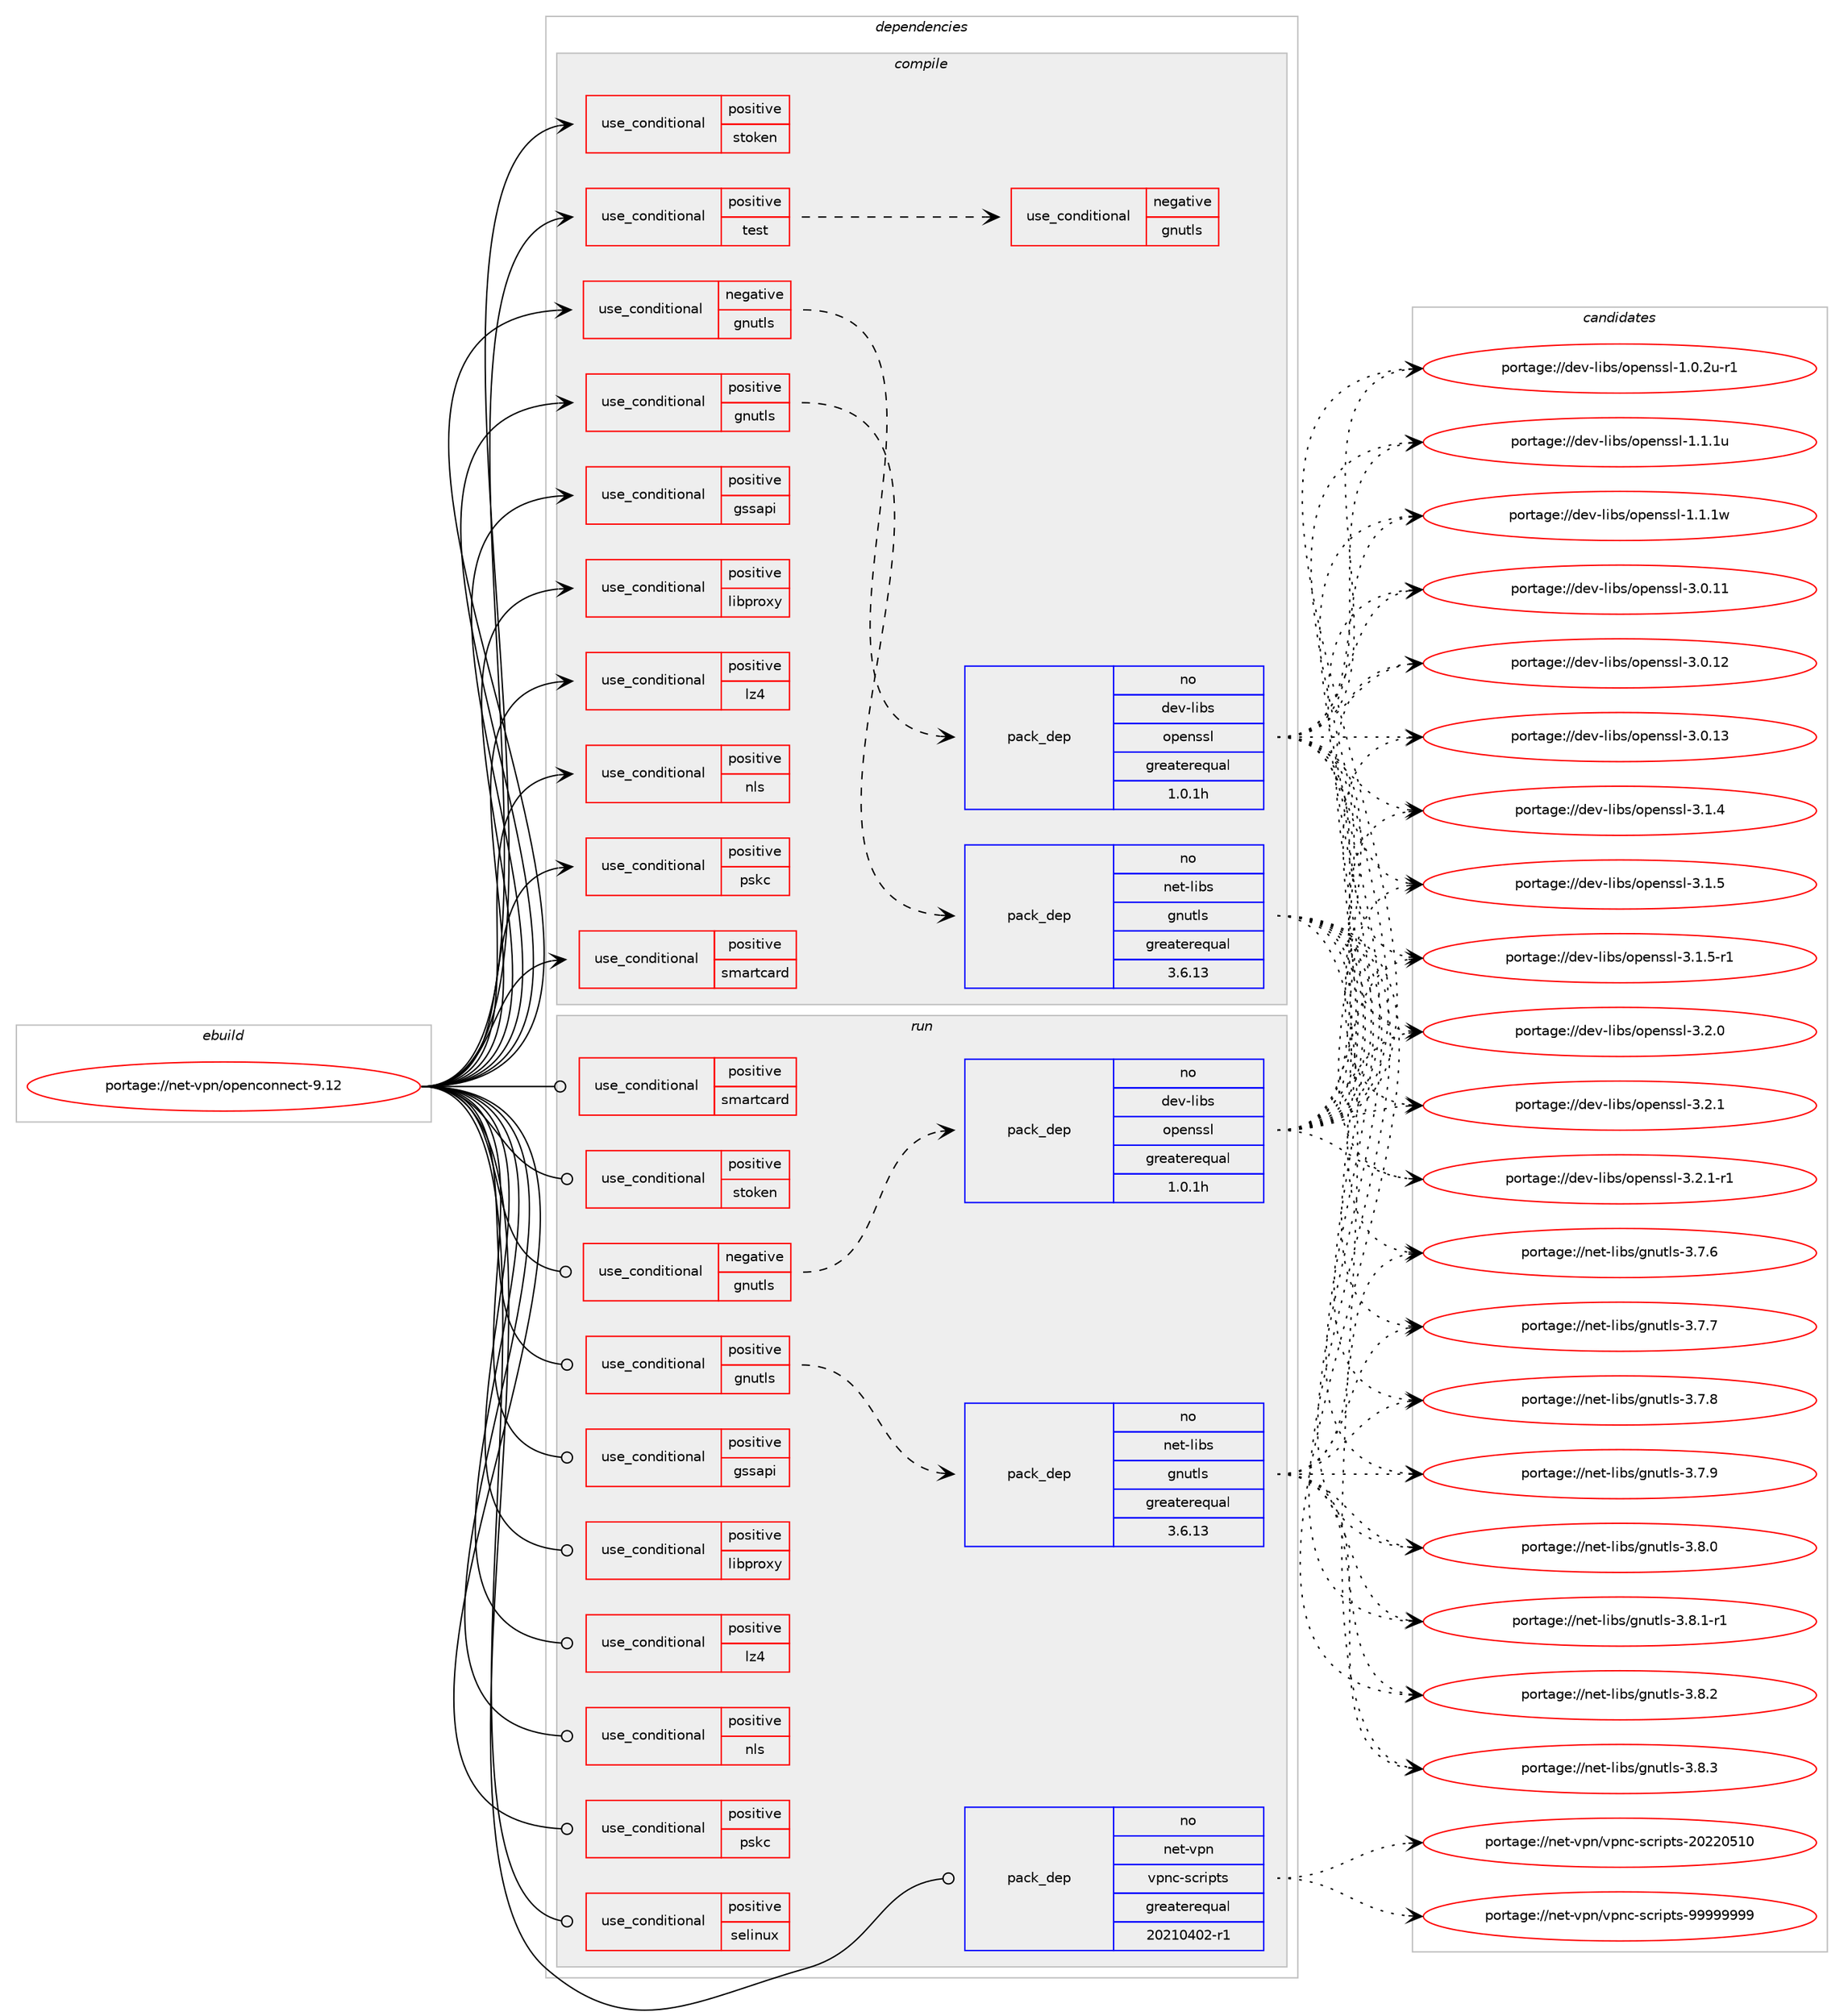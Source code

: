 digraph prolog {

# *************
# Graph options
# *************

newrank=true;
concentrate=true;
compound=true;
graph [rankdir=LR,fontname=Helvetica,fontsize=10,ranksep=1.5];#, ranksep=2.5, nodesep=0.2];
edge  [arrowhead=vee];
node  [fontname=Helvetica,fontsize=10];

# **********
# The ebuild
# **********

subgraph cluster_leftcol {
color=gray;
rank=same;
label=<<i>ebuild</i>>;
id [label="portage://net-vpn/openconnect-9.12", color=red, width=4, href="../net-vpn/openconnect-9.12.svg"];
}

# ****************
# The dependencies
# ****************

subgraph cluster_midcol {
color=gray;
label=<<i>dependencies</i>>;
subgraph cluster_compile {
fillcolor="#eeeeee";
style=filled;
label=<<i>compile</i>>;
subgraph cond8085 {
dependency12100 [label=<<TABLE BORDER="0" CELLBORDER="1" CELLSPACING="0" CELLPADDING="4"><TR><TD ROWSPAN="3" CELLPADDING="10">use_conditional</TD></TR><TR><TD>negative</TD></TR><TR><TD>gnutls</TD></TR></TABLE>>, shape=none, color=red];
subgraph pack3897 {
dependency12101 [label=<<TABLE BORDER="0" CELLBORDER="1" CELLSPACING="0" CELLPADDING="4" WIDTH="220"><TR><TD ROWSPAN="6" CELLPADDING="30">pack_dep</TD></TR><TR><TD WIDTH="110">no</TD></TR><TR><TD>dev-libs</TD></TR><TR><TD>openssl</TD></TR><TR><TD>greaterequal</TD></TR><TR><TD>1.0.1h</TD></TR></TABLE>>, shape=none, color=blue];
}
dependency12100:e -> dependency12101:w [weight=20,style="dashed",arrowhead="vee"];
# *** BEGIN UNKNOWN DEPENDENCY TYPE (TODO) ***
# dependency12100 -> package_dependency(portage://net-vpn/openconnect-9.12,install,no,dev-libs,libp11,none,[,,],[],[])
# *** END UNKNOWN DEPENDENCY TYPE (TODO) ***

}
id:e -> dependency12100:w [weight=20,style="solid",arrowhead="vee"];
subgraph cond8086 {
dependency12102 [label=<<TABLE BORDER="0" CELLBORDER="1" CELLSPACING="0" CELLPADDING="4"><TR><TD ROWSPAN="3" CELLPADDING="10">use_conditional</TD></TR><TR><TD>positive</TD></TR><TR><TD>gnutls</TD></TR></TABLE>>, shape=none, color=red];
# *** BEGIN UNKNOWN DEPENDENCY TYPE (TODO) ***
# dependency12102 -> package_dependency(portage://net-vpn/openconnect-9.12,install,no,app-crypt,trousers,none,[,,],[],[])
# *** END UNKNOWN DEPENDENCY TYPE (TODO) ***

# *** BEGIN UNKNOWN DEPENDENCY TYPE (TODO) ***
# dependency12102 -> package_dependency(portage://net-vpn/openconnect-9.12,install,no,app-misc,ca-certificates,none,[,,],[],[])
# *** END UNKNOWN DEPENDENCY TYPE (TODO) ***

# *** BEGIN UNKNOWN DEPENDENCY TYPE (TODO) ***
# dependency12102 -> package_dependency(portage://net-vpn/openconnect-9.12,install,no,dev-libs,nettle,none,[,,],[],[])
# *** END UNKNOWN DEPENDENCY TYPE (TODO) ***

subgraph pack3898 {
dependency12103 [label=<<TABLE BORDER="0" CELLBORDER="1" CELLSPACING="0" CELLPADDING="4" WIDTH="220"><TR><TD ROWSPAN="6" CELLPADDING="30">pack_dep</TD></TR><TR><TD WIDTH="110">no</TD></TR><TR><TD>net-libs</TD></TR><TR><TD>gnutls</TD></TR><TR><TD>greaterequal</TD></TR><TR><TD>3.6.13</TD></TR></TABLE>>, shape=none, color=blue];
}
dependency12102:e -> dependency12103:w [weight=20,style="dashed",arrowhead="vee"];
# *** BEGIN UNKNOWN DEPENDENCY TYPE (TODO) ***
# dependency12102 -> package_dependency(portage://net-vpn/openconnect-9.12,install,no,dev-libs,libtasn1,none,[,,],[slot(0),equal],[])
# *** END UNKNOWN DEPENDENCY TYPE (TODO) ***

# *** BEGIN UNKNOWN DEPENDENCY TYPE (TODO) ***
# dependency12102 -> package_dependency(portage://net-vpn/openconnect-9.12,install,no,app-crypt,tpm2-tss,none,[,,],any_same_slot,[])
# *** END UNKNOWN DEPENDENCY TYPE (TODO) ***

}
id:e -> dependency12102:w [weight=20,style="solid",arrowhead="vee"];
subgraph cond8087 {
dependency12104 [label=<<TABLE BORDER="0" CELLBORDER="1" CELLSPACING="0" CELLPADDING="4"><TR><TD ROWSPAN="3" CELLPADDING="10">use_conditional</TD></TR><TR><TD>positive</TD></TR><TR><TD>gssapi</TD></TR></TABLE>>, shape=none, color=red];
# *** BEGIN UNKNOWN DEPENDENCY TYPE (TODO) ***
# dependency12104 -> package_dependency(portage://net-vpn/openconnect-9.12,install,no,virtual,krb5,none,[,,],[],[])
# *** END UNKNOWN DEPENDENCY TYPE (TODO) ***

}
id:e -> dependency12104:w [weight=20,style="solid",arrowhead="vee"];
subgraph cond8088 {
dependency12105 [label=<<TABLE BORDER="0" CELLBORDER="1" CELLSPACING="0" CELLPADDING="4"><TR><TD ROWSPAN="3" CELLPADDING="10">use_conditional</TD></TR><TR><TD>positive</TD></TR><TR><TD>libproxy</TD></TR></TABLE>>, shape=none, color=red];
# *** BEGIN UNKNOWN DEPENDENCY TYPE (TODO) ***
# dependency12105 -> package_dependency(portage://net-vpn/openconnect-9.12,install,no,net-libs,libproxy,none,[,,],[],[])
# *** END UNKNOWN DEPENDENCY TYPE (TODO) ***

}
id:e -> dependency12105:w [weight=20,style="solid",arrowhead="vee"];
subgraph cond8089 {
dependency12106 [label=<<TABLE BORDER="0" CELLBORDER="1" CELLSPACING="0" CELLPADDING="4"><TR><TD ROWSPAN="3" CELLPADDING="10">use_conditional</TD></TR><TR><TD>positive</TD></TR><TR><TD>lz4</TD></TR></TABLE>>, shape=none, color=red];
# *** BEGIN UNKNOWN DEPENDENCY TYPE (TODO) ***
# dependency12106 -> package_dependency(portage://net-vpn/openconnect-9.12,install,no,app-arch,lz4,none,[,,],any_same_slot,[])
# *** END UNKNOWN DEPENDENCY TYPE (TODO) ***

}
id:e -> dependency12106:w [weight=20,style="solid",arrowhead="vee"];
subgraph cond8090 {
dependency12107 [label=<<TABLE BORDER="0" CELLBORDER="1" CELLSPACING="0" CELLPADDING="4"><TR><TD ROWSPAN="3" CELLPADDING="10">use_conditional</TD></TR><TR><TD>positive</TD></TR><TR><TD>nls</TD></TR></TABLE>>, shape=none, color=red];
# *** BEGIN UNKNOWN DEPENDENCY TYPE (TODO) ***
# dependency12107 -> package_dependency(portage://net-vpn/openconnect-9.12,install,no,virtual,libintl,none,[,,],[],[])
# *** END UNKNOWN DEPENDENCY TYPE (TODO) ***

}
id:e -> dependency12107:w [weight=20,style="solid",arrowhead="vee"];
subgraph cond8091 {
dependency12108 [label=<<TABLE BORDER="0" CELLBORDER="1" CELLSPACING="0" CELLPADDING="4"><TR><TD ROWSPAN="3" CELLPADDING="10">use_conditional</TD></TR><TR><TD>positive</TD></TR><TR><TD>pskc</TD></TR></TABLE>>, shape=none, color=red];
# *** BEGIN UNKNOWN DEPENDENCY TYPE (TODO) ***
# dependency12108 -> package_dependency(portage://net-vpn/openconnect-9.12,install,no,sys-auth,oath-toolkit,none,[,,],[],[use(enable(pskc),positive)])
# *** END UNKNOWN DEPENDENCY TYPE (TODO) ***

}
id:e -> dependency12108:w [weight=20,style="solid",arrowhead="vee"];
subgraph cond8092 {
dependency12109 [label=<<TABLE BORDER="0" CELLBORDER="1" CELLSPACING="0" CELLPADDING="4"><TR><TD ROWSPAN="3" CELLPADDING="10">use_conditional</TD></TR><TR><TD>positive</TD></TR><TR><TD>smartcard</TD></TR></TABLE>>, shape=none, color=red];
# *** BEGIN UNKNOWN DEPENDENCY TYPE (TODO) ***
# dependency12109 -> package_dependency(portage://net-vpn/openconnect-9.12,install,no,sys-apps,pcsc-lite,none,[,,],[slot(0),equal],[])
# *** END UNKNOWN DEPENDENCY TYPE (TODO) ***

}
id:e -> dependency12109:w [weight=20,style="solid",arrowhead="vee"];
subgraph cond8093 {
dependency12110 [label=<<TABLE BORDER="0" CELLBORDER="1" CELLSPACING="0" CELLPADDING="4"><TR><TD ROWSPAN="3" CELLPADDING="10">use_conditional</TD></TR><TR><TD>positive</TD></TR><TR><TD>stoken</TD></TR></TABLE>>, shape=none, color=red];
# *** BEGIN UNKNOWN DEPENDENCY TYPE (TODO) ***
# dependency12110 -> package_dependency(portage://net-vpn/openconnect-9.12,install,no,app-crypt,stoken,none,[,,],[],[])
# *** END UNKNOWN DEPENDENCY TYPE (TODO) ***

}
id:e -> dependency12110:w [weight=20,style="solid",arrowhead="vee"];
subgraph cond8094 {
dependency12111 [label=<<TABLE BORDER="0" CELLBORDER="1" CELLSPACING="0" CELLPADDING="4"><TR><TD ROWSPAN="3" CELLPADDING="10">use_conditional</TD></TR><TR><TD>positive</TD></TR><TR><TD>test</TD></TR></TABLE>>, shape=none, color=red];
# *** BEGIN UNKNOWN DEPENDENCY TYPE (TODO) ***
# dependency12111 -> package_dependency(portage://net-vpn/openconnect-9.12,install,no,net-libs,socket_wrapper,none,[,,],[],[])
# *** END UNKNOWN DEPENDENCY TYPE (TODO) ***

# *** BEGIN UNKNOWN DEPENDENCY TYPE (TODO) ***
# dependency12111 -> package_dependency(portage://net-vpn/openconnect-9.12,install,no,sys-libs,uid_wrapper,none,[,,],[],[])
# *** END UNKNOWN DEPENDENCY TYPE (TODO) ***

subgraph cond8095 {
dependency12112 [label=<<TABLE BORDER="0" CELLBORDER="1" CELLSPACING="0" CELLPADDING="4"><TR><TD ROWSPAN="3" CELLPADDING="10">use_conditional</TD></TR><TR><TD>negative</TD></TR><TR><TD>gnutls</TD></TR></TABLE>>, shape=none, color=red];
# *** BEGIN UNKNOWN DEPENDENCY TYPE (TODO) ***
# dependency12112 -> package_dependency(portage://net-vpn/openconnect-9.12,install,no,dev-libs,openssl,none,[,,],[slot(0)],[use(enable(weak-ssl-ciphers),negative)])
# *** END UNKNOWN DEPENDENCY TYPE (TODO) ***

}
dependency12111:e -> dependency12112:w [weight=20,style="dashed",arrowhead="vee"];
}
id:e -> dependency12111:w [weight=20,style="solid",arrowhead="vee"];
# *** BEGIN UNKNOWN DEPENDENCY TYPE (TODO) ***
# id -> package_dependency(portage://net-vpn/openconnect-9.12,install,no,app-crypt,p11-kit,none,[,,],[],[])
# *** END UNKNOWN DEPENDENCY TYPE (TODO) ***

# *** BEGIN UNKNOWN DEPENDENCY TYPE (TODO) ***
# id -> package_dependency(portage://net-vpn/openconnect-9.12,install,no,dev-libs,json-parser,none,[,,],[slot(0),equal],[])
# *** END UNKNOWN DEPENDENCY TYPE (TODO) ***

# *** BEGIN UNKNOWN DEPENDENCY TYPE (TODO) ***
# id -> package_dependency(portage://net-vpn/openconnect-9.12,install,no,dev-libs,libxml2,none,[,,],[],[])
# *** END UNKNOWN DEPENDENCY TYPE (TODO) ***

# *** BEGIN UNKNOWN DEPENDENCY TYPE (TODO) ***
# id -> package_dependency(portage://net-vpn/openconnect-9.12,install,no,sys-libs,zlib,none,[,,],[],[])
# *** END UNKNOWN DEPENDENCY TYPE (TODO) ***

}
subgraph cluster_compileandrun {
fillcolor="#eeeeee";
style=filled;
label=<<i>compile and run</i>>;
}
subgraph cluster_run {
fillcolor="#eeeeee";
style=filled;
label=<<i>run</i>>;
subgraph cond8096 {
dependency12113 [label=<<TABLE BORDER="0" CELLBORDER="1" CELLSPACING="0" CELLPADDING="4"><TR><TD ROWSPAN="3" CELLPADDING="10">use_conditional</TD></TR><TR><TD>negative</TD></TR><TR><TD>gnutls</TD></TR></TABLE>>, shape=none, color=red];
subgraph pack3899 {
dependency12114 [label=<<TABLE BORDER="0" CELLBORDER="1" CELLSPACING="0" CELLPADDING="4" WIDTH="220"><TR><TD ROWSPAN="6" CELLPADDING="30">pack_dep</TD></TR><TR><TD WIDTH="110">no</TD></TR><TR><TD>dev-libs</TD></TR><TR><TD>openssl</TD></TR><TR><TD>greaterequal</TD></TR><TR><TD>1.0.1h</TD></TR></TABLE>>, shape=none, color=blue];
}
dependency12113:e -> dependency12114:w [weight=20,style="dashed",arrowhead="vee"];
# *** BEGIN UNKNOWN DEPENDENCY TYPE (TODO) ***
# dependency12113 -> package_dependency(portage://net-vpn/openconnect-9.12,run,no,dev-libs,libp11,none,[,,],[],[])
# *** END UNKNOWN DEPENDENCY TYPE (TODO) ***

}
id:e -> dependency12113:w [weight=20,style="solid",arrowhead="odot"];
subgraph cond8097 {
dependency12115 [label=<<TABLE BORDER="0" CELLBORDER="1" CELLSPACING="0" CELLPADDING="4"><TR><TD ROWSPAN="3" CELLPADDING="10">use_conditional</TD></TR><TR><TD>positive</TD></TR><TR><TD>gnutls</TD></TR></TABLE>>, shape=none, color=red];
# *** BEGIN UNKNOWN DEPENDENCY TYPE (TODO) ***
# dependency12115 -> package_dependency(portage://net-vpn/openconnect-9.12,run,no,app-crypt,trousers,none,[,,],[],[])
# *** END UNKNOWN DEPENDENCY TYPE (TODO) ***

# *** BEGIN UNKNOWN DEPENDENCY TYPE (TODO) ***
# dependency12115 -> package_dependency(portage://net-vpn/openconnect-9.12,run,no,app-misc,ca-certificates,none,[,,],[],[])
# *** END UNKNOWN DEPENDENCY TYPE (TODO) ***

# *** BEGIN UNKNOWN DEPENDENCY TYPE (TODO) ***
# dependency12115 -> package_dependency(portage://net-vpn/openconnect-9.12,run,no,dev-libs,nettle,none,[,,],[],[])
# *** END UNKNOWN DEPENDENCY TYPE (TODO) ***

subgraph pack3900 {
dependency12116 [label=<<TABLE BORDER="0" CELLBORDER="1" CELLSPACING="0" CELLPADDING="4" WIDTH="220"><TR><TD ROWSPAN="6" CELLPADDING="30">pack_dep</TD></TR><TR><TD WIDTH="110">no</TD></TR><TR><TD>net-libs</TD></TR><TR><TD>gnutls</TD></TR><TR><TD>greaterequal</TD></TR><TR><TD>3.6.13</TD></TR></TABLE>>, shape=none, color=blue];
}
dependency12115:e -> dependency12116:w [weight=20,style="dashed",arrowhead="vee"];
# *** BEGIN UNKNOWN DEPENDENCY TYPE (TODO) ***
# dependency12115 -> package_dependency(portage://net-vpn/openconnect-9.12,run,no,dev-libs,libtasn1,none,[,,],[slot(0),equal],[])
# *** END UNKNOWN DEPENDENCY TYPE (TODO) ***

# *** BEGIN UNKNOWN DEPENDENCY TYPE (TODO) ***
# dependency12115 -> package_dependency(portage://net-vpn/openconnect-9.12,run,no,app-crypt,tpm2-tss,none,[,,],any_same_slot,[])
# *** END UNKNOWN DEPENDENCY TYPE (TODO) ***

}
id:e -> dependency12115:w [weight=20,style="solid",arrowhead="odot"];
subgraph cond8098 {
dependency12117 [label=<<TABLE BORDER="0" CELLBORDER="1" CELLSPACING="0" CELLPADDING="4"><TR><TD ROWSPAN="3" CELLPADDING="10">use_conditional</TD></TR><TR><TD>positive</TD></TR><TR><TD>gssapi</TD></TR></TABLE>>, shape=none, color=red];
# *** BEGIN UNKNOWN DEPENDENCY TYPE (TODO) ***
# dependency12117 -> package_dependency(portage://net-vpn/openconnect-9.12,run,no,virtual,krb5,none,[,,],[],[])
# *** END UNKNOWN DEPENDENCY TYPE (TODO) ***

}
id:e -> dependency12117:w [weight=20,style="solid",arrowhead="odot"];
subgraph cond8099 {
dependency12118 [label=<<TABLE BORDER="0" CELLBORDER="1" CELLSPACING="0" CELLPADDING="4"><TR><TD ROWSPAN="3" CELLPADDING="10">use_conditional</TD></TR><TR><TD>positive</TD></TR><TR><TD>libproxy</TD></TR></TABLE>>, shape=none, color=red];
# *** BEGIN UNKNOWN DEPENDENCY TYPE (TODO) ***
# dependency12118 -> package_dependency(portage://net-vpn/openconnect-9.12,run,no,net-libs,libproxy,none,[,,],[],[])
# *** END UNKNOWN DEPENDENCY TYPE (TODO) ***

}
id:e -> dependency12118:w [weight=20,style="solid",arrowhead="odot"];
subgraph cond8100 {
dependency12119 [label=<<TABLE BORDER="0" CELLBORDER="1" CELLSPACING="0" CELLPADDING="4"><TR><TD ROWSPAN="3" CELLPADDING="10">use_conditional</TD></TR><TR><TD>positive</TD></TR><TR><TD>lz4</TD></TR></TABLE>>, shape=none, color=red];
# *** BEGIN UNKNOWN DEPENDENCY TYPE (TODO) ***
# dependency12119 -> package_dependency(portage://net-vpn/openconnect-9.12,run,no,app-arch,lz4,none,[,,],any_same_slot,[])
# *** END UNKNOWN DEPENDENCY TYPE (TODO) ***

}
id:e -> dependency12119:w [weight=20,style="solid",arrowhead="odot"];
subgraph cond8101 {
dependency12120 [label=<<TABLE BORDER="0" CELLBORDER="1" CELLSPACING="0" CELLPADDING="4"><TR><TD ROWSPAN="3" CELLPADDING="10">use_conditional</TD></TR><TR><TD>positive</TD></TR><TR><TD>nls</TD></TR></TABLE>>, shape=none, color=red];
# *** BEGIN UNKNOWN DEPENDENCY TYPE (TODO) ***
# dependency12120 -> package_dependency(portage://net-vpn/openconnect-9.12,run,no,virtual,libintl,none,[,,],[],[])
# *** END UNKNOWN DEPENDENCY TYPE (TODO) ***

}
id:e -> dependency12120:w [weight=20,style="solid",arrowhead="odot"];
subgraph cond8102 {
dependency12121 [label=<<TABLE BORDER="0" CELLBORDER="1" CELLSPACING="0" CELLPADDING="4"><TR><TD ROWSPAN="3" CELLPADDING="10">use_conditional</TD></TR><TR><TD>positive</TD></TR><TR><TD>pskc</TD></TR></TABLE>>, shape=none, color=red];
# *** BEGIN UNKNOWN DEPENDENCY TYPE (TODO) ***
# dependency12121 -> package_dependency(portage://net-vpn/openconnect-9.12,run,no,sys-auth,oath-toolkit,none,[,,],[],[use(enable(pskc),positive)])
# *** END UNKNOWN DEPENDENCY TYPE (TODO) ***

}
id:e -> dependency12121:w [weight=20,style="solid",arrowhead="odot"];
subgraph cond8103 {
dependency12122 [label=<<TABLE BORDER="0" CELLBORDER="1" CELLSPACING="0" CELLPADDING="4"><TR><TD ROWSPAN="3" CELLPADDING="10">use_conditional</TD></TR><TR><TD>positive</TD></TR><TR><TD>selinux</TD></TR></TABLE>>, shape=none, color=red];
# *** BEGIN UNKNOWN DEPENDENCY TYPE (TODO) ***
# dependency12122 -> package_dependency(portage://net-vpn/openconnect-9.12,run,no,sec-policy,selinux-vpn,none,[,,],[],[])
# *** END UNKNOWN DEPENDENCY TYPE (TODO) ***

}
id:e -> dependency12122:w [weight=20,style="solid",arrowhead="odot"];
subgraph cond8104 {
dependency12123 [label=<<TABLE BORDER="0" CELLBORDER="1" CELLSPACING="0" CELLPADDING="4"><TR><TD ROWSPAN="3" CELLPADDING="10">use_conditional</TD></TR><TR><TD>positive</TD></TR><TR><TD>smartcard</TD></TR></TABLE>>, shape=none, color=red];
# *** BEGIN UNKNOWN DEPENDENCY TYPE (TODO) ***
# dependency12123 -> package_dependency(portage://net-vpn/openconnect-9.12,run,no,sys-apps,pcsc-lite,none,[,,],[slot(0),equal],[])
# *** END UNKNOWN DEPENDENCY TYPE (TODO) ***

}
id:e -> dependency12123:w [weight=20,style="solid",arrowhead="odot"];
subgraph cond8105 {
dependency12124 [label=<<TABLE BORDER="0" CELLBORDER="1" CELLSPACING="0" CELLPADDING="4"><TR><TD ROWSPAN="3" CELLPADDING="10">use_conditional</TD></TR><TR><TD>positive</TD></TR><TR><TD>stoken</TD></TR></TABLE>>, shape=none, color=red];
# *** BEGIN UNKNOWN DEPENDENCY TYPE (TODO) ***
# dependency12124 -> package_dependency(portage://net-vpn/openconnect-9.12,run,no,app-crypt,stoken,none,[,,],[],[])
# *** END UNKNOWN DEPENDENCY TYPE (TODO) ***

}
id:e -> dependency12124:w [weight=20,style="solid",arrowhead="odot"];
# *** BEGIN UNKNOWN DEPENDENCY TYPE (TODO) ***
# id -> package_dependency(portage://net-vpn/openconnect-9.12,run,no,app-crypt,p11-kit,none,[,,],[],[])
# *** END UNKNOWN DEPENDENCY TYPE (TODO) ***

# *** BEGIN UNKNOWN DEPENDENCY TYPE (TODO) ***
# id -> package_dependency(portage://net-vpn/openconnect-9.12,run,no,dev-libs,json-parser,none,[,,],[slot(0),equal],[])
# *** END UNKNOWN DEPENDENCY TYPE (TODO) ***

# *** BEGIN UNKNOWN DEPENDENCY TYPE (TODO) ***
# id -> package_dependency(portage://net-vpn/openconnect-9.12,run,no,dev-libs,libxml2,none,[,,],[],[])
# *** END UNKNOWN DEPENDENCY TYPE (TODO) ***

subgraph pack3901 {
dependency12125 [label=<<TABLE BORDER="0" CELLBORDER="1" CELLSPACING="0" CELLPADDING="4" WIDTH="220"><TR><TD ROWSPAN="6" CELLPADDING="30">pack_dep</TD></TR><TR><TD WIDTH="110">no</TD></TR><TR><TD>net-vpn</TD></TR><TR><TD>vpnc-scripts</TD></TR><TR><TD>greaterequal</TD></TR><TR><TD>20210402-r1</TD></TR></TABLE>>, shape=none, color=blue];
}
id:e -> dependency12125:w [weight=20,style="solid",arrowhead="odot"];
# *** BEGIN UNKNOWN DEPENDENCY TYPE (TODO) ***
# id -> package_dependency(portage://net-vpn/openconnect-9.12,run,no,sys-apps,iproute2,none,[,,],[],[])
# *** END UNKNOWN DEPENDENCY TYPE (TODO) ***

# *** BEGIN UNKNOWN DEPENDENCY TYPE (TODO) ***
# id -> package_dependency(portage://net-vpn/openconnect-9.12,run,no,sys-libs,zlib,none,[,,],[],[])
# *** END UNKNOWN DEPENDENCY TYPE (TODO) ***

}
}

# **************
# The candidates
# **************

subgraph cluster_choices {
rank=same;
color=gray;
label=<<i>candidates</i>>;

subgraph choice3897 {
color=black;
nodesep=1;
choice1001011184510810598115471111121011101151151084549464846501174511449 [label="portage://dev-libs/openssl-1.0.2u-r1", color=red, width=4,href="../dev-libs/openssl-1.0.2u-r1.svg"];
choice100101118451081059811547111112101110115115108454946494649117 [label="portage://dev-libs/openssl-1.1.1u", color=red, width=4,href="../dev-libs/openssl-1.1.1u.svg"];
choice100101118451081059811547111112101110115115108454946494649119 [label="portage://dev-libs/openssl-1.1.1w", color=red, width=4,href="../dev-libs/openssl-1.1.1w.svg"];
choice10010111845108105981154711111210111011511510845514648464949 [label="portage://dev-libs/openssl-3.0.11", color=red, width=4,href="../dev-libs/openssl-3.0.11.svg"];
choice10010111845108105981154711111210111011511510845514648464950 [label="portage://dev-libs/openssl-3.0.12", color=red, width=4,href="../dev-libs/openssl-3.0.12.svg"];
choice10010111845108105981154711111210111011511510845514648464951 [label="portage://dev-libs/openssl-3.0.13", color=red, width=4,href="../dev-libs/openssl-3.0.13.svg"];
choice100101118451081059811547111112101110115115108455146494652 [label="portage://dev-libs/openssl-3.1.4", color=red, width=4,href="../dev-libs/openssl-3.1.4.svg"];
choice100101118451081059811547111112101110115115108455146494653 [label="portage://dev-libs/openssl-3.1.5", color=red, width=4,href="../dev-libs/openssl-3.1.5.svg"];
choice1001011184510810598115471111121011101151151084551464946534511449 [label="portage://dev-libs/openssl-3.1.5-r1", color=red, width=4,href="../dev-libs/openssl-3.1.5-r1.svg"];
choice100101118451081059811547111112101110115115108455146504648 [label="portage://dev-libs/openssl-3.2.0", color=red, width=4,href="../dev-libs/openssl-3.2.0.svg"];
choice100101118451081059811547111112101110115115108455146504649 [label="portage://dev-libs/openssl-3.2.1", color=red, width=4,href="../dev-libs/openssl-3.2.1.svg"];
choice1001011184510810598115471111121011101151151084551465046494511449 [label="portage://dev-libs/openssl-3.2.1-r1", color=red, width=4,href="../dev-libs/openssl-3.2.1-r1.svg"];
dependency12101:e -> choice1001011184510810598115471111121011101151151084549464846501174511449:w [style=dotted,weight="100"];
dependency12101:e -> choice100101118451081059811547111112101110115115108454946494649117:w [style=dotted,weight="100"];
dependency12101:e -> choice100101118451081059811547111112101110115115108454946494649119:w [style=dotted,weight="100"];
dependency12101:e -> choice10010111845108105981154711111210111011511510845514648464949:w [style=dotted,weight="100"];
dependency12101:e -> choice10010111845108105981154711111210111011511510845514648464950:w [style=dotted,weight="100"];
dependency12101:e -> choice10010111845108105981154711111210111011511510845514648464951:w [style=dotted,weight="100"];
dependency12101:e -> choice100101118451081059811547111112101110115115108455146494652:w [style=dotted,weight="100"];
dependency12101:e -> choice100101118451081059811547111112101110115115108455146494653:w [style=dotted,weight="100"];
dependency12101:e -> choice1001011184510810598115471111121011101151151084551464946534511449:w [style=dotted,weight="100"];
dependency12101:e -> choice100101118451081059811547111112101110115115108455146504648:w [style=dotted,weight="100"];
dependency12101:e -> choice100101118451081059811547111112101110115115108455146504649:w [style=dotted,weight="100"];
dependency12101:e -> choice1001011184510810598115471111121011101151151084551465046494511449:w [style=dotted,weight="100"];
}
subgraph choice3898 {
color=black;
nodesep=1;
choice110101116451081059811547103110117116108115455146554654 [label="portage://net-libs/gnutls-3.7.6", color=red, width=4,href="../net-libs/gnutls-3.7.6.svg"];
choice110101116451081059811547103110117116108115455146554655 [label="portage://net-libs/gnutls-3.7.7", color=red, width=4,href="../net-libs/gnutls-3.7.7.svg"];
choice110101116451081059811547103110117116108115455146554656 [label="portage://net-libs/gnutls-3.7.8", color=red, width=4,href="../net-libs/gnutls-3.7.8.svg"];
choice110101116451081059811547103110117116108115455146554657 [label="portage://net-libs/gnutls-3.7.9", color=red, width=4,href="../net-libs/gnutls-3.7.9.svg"];
choice110101116451081059811547103110117116108115455146564648 [label="portage://net-libs/gnutls-3.8.0", color=red, width=4,href="../net-libs/gnutls-3.8.0.svg"];
choice1101011164510810598115471031101171161081154551465646494511449 [label="portage://net-libs/gnutls-3.8.1-r1", color=red, width=4,href="../net-libs/gnutls-3.8.1-r1.svg"];
choice110101116451081059811547103110117116108115455146564650 [label="portage://net-libs/gnutls-3.8.2", color=red, width=4,href="../net-libs/gnutls-3.8.2.svg"];
choice110101116451081059811547103110117116108115455146564651 [label="portage://net-libs/gnutls-3.8.3", color=red, width=4,href="../net-libs/gnutls-3.8.3.svg"];
dependency12103:e -> choice110101116451081059811547103110117116108115455146554654:w [style=dotted,weight="100"];
dependency12103:e -> choice110101116451081059811547103110117116108115455146554655:w [style=dotted,weight="100"];
dependency12103:e -> choice110101116451081059811547103110117116108115455146554656:w [style=dotted,weight="100"];
dependency12103:e -> choice110101116451081059811547103110117116108115455146554657:w [style=dotted,weight="100"];
dependency12103:e -> choice110101116451081059811547103110117116108115455146564648:w [style=dotted,weight="100"];
dependency12103:e -> choice1101011164510810598115471031101171161081154551465646494511449:w [style=dotted,weight="100"];
dependency12103:e -> choice110101116451081059811547103110117116108115455146564650:w [style=dotted,weight="100"];
dependency12103:e -> choice110101116451081059811547103110117116108115455146564651:w [style=dotted,weight="100"];
}
subgraph choice3899 {
color=black;
nodesep=1;
choice1001011184510810598115471111121011101151151084549464846501174511449 [label="portage://dev-libs/openssl-1.0.2u-r1", color=red, width=4,href="../dev-libs/openssl-1.0.2u-r1.svg"];
choice100101118451081059811547111112101110115115108454946494649117 [label="portage://dev-libs/openssl-1.1.1u", color=red, width=4,href="../dev-libs/openssl-1.1.1u.svg"];
choice100101118451081059811547111112101110115115108454946494649119 [label="portage://dev-libs/openssl-1.1.1w", color=red, width=4,href="../dev-libs/openssl-1.1.1w.svg"];
choice10010111845108105981154711111210111011511510845514648464949 [label="portage://dev-libs/openssl-3.0.11", color=red, width=4,href="../dev-libs/openssl-3.0.11.svg"];
choice10010111845108105981154711111210111011511510845514648464950 [label="portage://dev-libs/openssl-3.0.12", color=red, width=4,href="../dev-libs/openssl-3.0.12.svg"];
choice10010111845108105981154711111210111011511510845514648464951 [label="portage://dev-libs/openssl-3.0.13", color=red, width=4,href="../dev-libs/openssl-3.0.13.svg"];
choice100101118451081059811547111112101110115115108455146494652 [label="portage://dev-libs/openssl-3.1.4", color=red, width=4,href="../dev-libs/openssl-3.1.4.svg"];
choice100101118451081059811547111112101110115115108455146494653 [label="portage://dev-libs/openssl-3.1.5", color=red, width=4,href="../dev-libs/openssl-3.1.5.svg"];
choice1001011184510810598115471111121011101151151084551464946534511449 [label="portage://dev-libs/openssl-3.1.5-r1", color=red, width=4,href="../dev-libs/openssl-3.1.5-r1.svg"];
choice100101118451081059811547111112101110115115108455146504648 [label="portage://dev-libs/openssl-3.2.0", color=red, width=4,href="../dev-libs/openssl-3.2.0.svg"];
choice100101118451081059811547111112101110115115108455146504649 [label="portage://dev-libs/openssl-3.2.1", color=red, width=4,href="../dev-libs/openssl-3.2.1.svg"];
choice1001011184510810598115471111121011101151151084551465046494511449 [label="portage://dev-libs/openssl-3.2.1-r1", color=red, width=4,href="../dev-libs/openssl-3.2.1-r1.svg"];
dependency12114:e -> choice1001011184510810598115471111121011101151151084549464846501174511449:w [style=dotted,weight="100"];
dependency12114:e -> choice100101118451081059811547111112101110115115108454946494649117:w [style=dotted,weight="100"];
dependency12114:e -> choice100101118451081059811547111112101110115115108454946494649119:w [style=dotted,weight="100"];
dependency12114:e -> choice10010111845108105981154711111210111011511510845514648464949:w [style=dotted,weight="100"];
dependency12114:e -> choice10010111845108105981154711111210111011511510845514648464950:w [style=dotted,weight="100"];
dependency12114:e -> choice10010111845108105981154711111210111011511510845514648464951:w [style=dotted,weight="100"];
dependency12114:e -> choice100101118451081059811547111112101110115115108455146494652:w [style=dotted,weight="100"];
dependency12114:e -> choice100101118451081059811547111112101110115115108455146494653:w [style=dotted,weight="100"];
dependency12114:e -> choice1001011184510810598115471111121011101151151084551464946534511449:w [style=dotted,weight="100"];
dependency12114:e -> choice100101118451081059811547111112101110115115108455146504648:w [style=dotted,weight="100"];
dependency12114:e -> choice100101118451081059811547111112101110115115108455146504649:w [style=dotted,weight="100"];
dependency12114:e -> choice1001011184510810598115471111121011101151151084551465046494511449:w [style=dotted,weight="100"];
}
subgraph choice3900 {
color=black;
nodesep=1;
choice110101116451081059811547103110117116108115455146554654 [label="portage://net-libs/gnutls-3.7.6", color=red, width=4,href="../net-libs/gnutls-3.7.6.svg"];
choice110101116451081059811547103110117116108115455146554655 [label="portage://net-libs/gnutls-3.7.7", color=red, width=4,href="../net-libs/gnutls-3.7.7.svg"];
choice110101116451081059811547103110117116108115455146554656 [label="portage://net-libs/gnutls-3.7.8", color=red, width=4,href="../net-libs/gnutls-3.7.8.svg"];
choice110101116451081059811547103110117116108115455146554657 [label="portage://net-libs/gnutls-3.7.9", color=red, width=4,href="../net-libs/gnutls-3.7.9.svg"];
choice110101116451081059811547103110117116108115455146564648 [label="portage://net-libs/gnutls-3.8.0", color=red, width=4,href="../net-libs/gnutls-3.8.0.svg"];
choice1101011164510810598115471031101171161081154551465646494511449 [label="portage://net-libs/gnutls-3.8.1-r1", color=red, width=4,href="../net-libs/gnutls-3.8.1-r1.svg"];
choice110101116451081059811547103110117116108115455146564650 [label="portage://net-libs/gnutls-3.8.2", color=red, width=4,href="../net-libs/gnutls-3.8.2.svg"];
choice110101116451081059811547103110117116108115455146564651 [label="portage://net-libs/gnutls-3.8.3", color=red, width=4,href="../net-libs/gnutls-3.8.3.svg"];
dependency12116:e -> choice110101116451081059811547103110117116108115455146554654:w [style=dotted,weight="100"];
dependency12116:e -> choice110101116451081059811547103110117116108115455146554655:w [style=dotted,weight="100"];
dependency12116:e -> choice110101116451081059811547103110117116108115455146554656:w [style=dotted,weight="100"];
dependency12116:e -> choice110101116451081059811547103110117116108115455146554657:w [style=dotted,weight="100"];
dependency12116:e -> choice110101116451081059811547103110117116108115455146564648:w [style=dotted,weight="100"];
dependency12116:e -> choice1101011164510810598115471031101171161081154551465646494511449:w [style=dotted,weight="100"];
dependency12116:e -> choice110101116451081059811547103110117116108115455146564650:w [style=dotted,weight="100"];
dependency12116:e -> choice110101116451081059811547103110117116108115455146564651:w [style=dotted,weight="100"];
}
subgraph choice3901 {
color=black;
nodesep=1;
choice1101011164511811211047118112110994511599114105112116115455048505048534948 [label="portage://net-vpn/vpnc-scripts-20220510", color=red, width=4,href="../net-vpn/vpnc-scripts-20220510.svg"];
choice1101011164511811211047118112110994511599114105112116115455757575757575757 [label="portage://net-vpn/vpnc-scripts-99999999", color=red, width=4,href="../net-vpn/vpnc-scripts-99999999.svg"];
dependency12125:e -> choice1101011164511811211047118112110994511599114105112116115455048505048534948:w [style=dotted,weight="100"];
dependency12125:e -> choice1101011164511811211047118112110994511599114105112116115455757575757575757:w [style=dotted,weight="100"];
}
}

}

